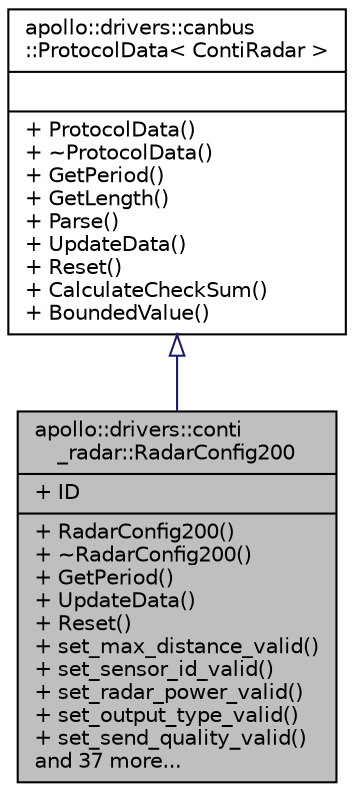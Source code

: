 digraph "apollo::drivers::conti_radar::RadarConfig200"
{
  edge [fontname="Helvetica",fontsize="10",labelfontname="Helvetica",labelfontsize="10"];
  node [fontname="Helvetica",fontsize="10",shape=record];
  Node0 [label="{apollo::drivers::conti\l_radar::RadarConfig200\n|+ ID\l|+ RadarConfig200()\l+ ~RadarConfig200()\l+ GetPeriod()\l+ UpdateData()\l+ Reset()\l+ set_max_distance_valid()\l+ set_sensor_id_valid()\l+ set_radar_power_valid()\l+ set_output_type_valid()\l+ set_send_quality_valid()\land 37 more...\l}",height=0.2,width=0.4,color="black", fillcolor="grey75", style="filled", fontcolor="black"];
  Node1 -> Node0 [dir="back",color="midnightblue",fontsize="10",style="solid",arrowtail="onormal",fontname="Helvetica"];
  Node1 [label="{apollo::drivers::canbus\l::ProtocolData\< ContiRadar \>\n||+ ProtocolData()\l+ ~ProtocolData()\l+ GetPeriod()\l+ GetLength()\l+ Parse()\l+ UpdateData()\l+ Reset()\l+ CalculateCheckSum()\l+ BoundedValue()\l}",height=0.2,width=0.4,color="black", fillcolor="white", style="filled",URL="$classapollo_1_1drivers_1_1canbus_1_1ProtocolData.html"];
}
